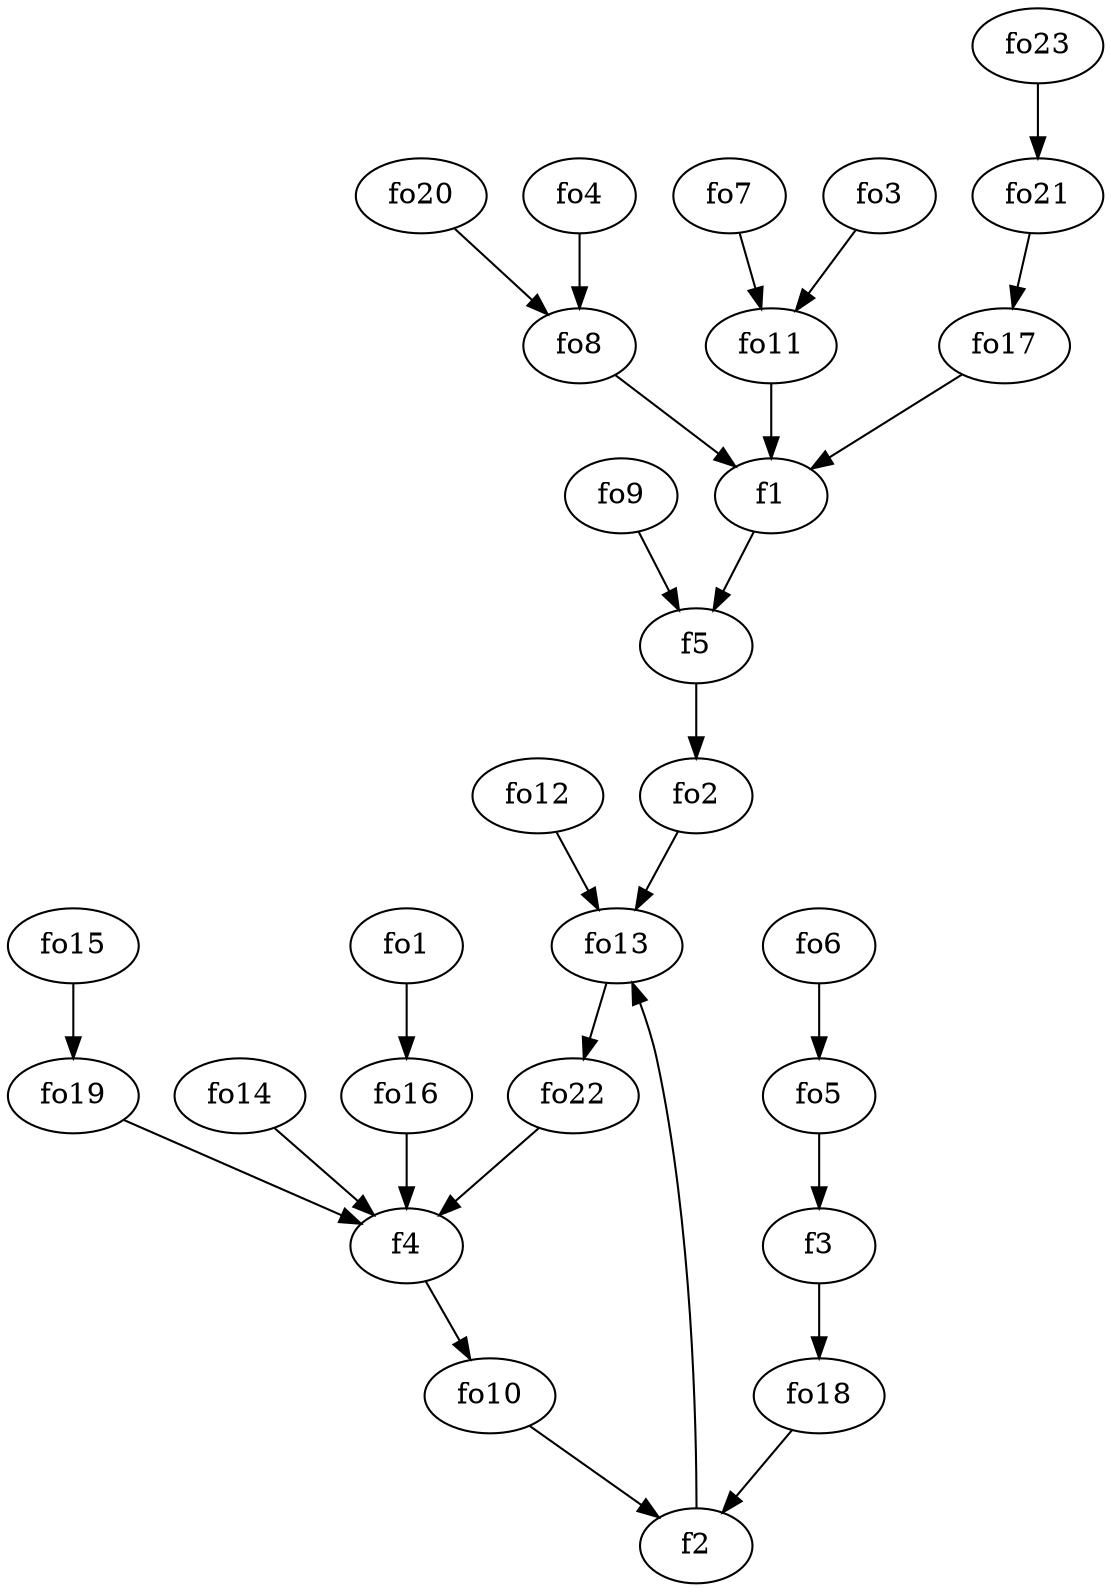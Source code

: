 strict digraph  {
f1;
f2;
f3;
f4;
f5;
fo1;
fo2;
fo3;
fo4;
fo5;
fo6;
fo7;
fo8;
fo9;
fo10;
fo11;
fo12;
fo13;
fo14;
fo15;
fo16;
fo17;
fo18;
fo19;
fo20;
fo21;
fo22;
fo23;
f1 -> f5  [weight=2];
f2 -> fo13  [weight=2];
f3 -> fo18  [weight=2];
f4 -> fo10  [weight=2];
f5 -> fo2  [weight=2];
fo1 -> fo16  [weight=2];
fo2 -> fo13  [weight=2];
fo3 -> fo11  [weight=2];
fo4 -> fo8  [weight=2];
fo5 -> f3  [weight=2];
fo6 -> fo5  [weight=2];
fo7 -> fo11  [weight=2];
fo8 -> f1  [weight=2];
fo9 -> f5  [weight=2];
fo10 -> f2  [weight=2];
fo11 -> f1  [weight=2];
fo12 -> fo13  [weight=2];
fo13 -> fo22  [weight=2];
fo14 -> f4  [weight=2];
fo15 -> fo19  [weight=2];
fo16 -> f4  [weight=2];
fo17 -> f1  [weight=2];
fo18 -> f2  [weight=2];
fo19 -> f4  [weight=2];
fo20 -> fo8  [weight=2];
fo21 -> fo17  [weight=2];
fo22 -> f4  [weight=2];
fo23 -> fo21  [weight=2];
}
